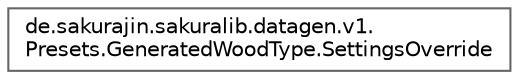 digraph "Graphical Class Hierarchy"
{
 // LATEX_PDF_SIZE
  bgcolor="transparent";
  edge [fontname=Helvetica,fontsize=10,labelfontname=Helvetica,labelfontsize=10];
  node [fontname=Helvetica,fontsize=10,shape=box,height=0.2,width=0.4];
  rankdir="LR";
  Node0 [label="de.sakurajin.sakuralib.datagen.v1.\lPresets.GeneratedWoodType.SettingsOverride",height=0.2,width=0.4,color="grey40", fillcolor="white", style="filled",URL="$interfacede_1_1sakurajin_1_1sakuralib_1_1datagen_1_1v1_1_1Presets_1_1GeneratedWoodType_1_1SettingsOverride.html",tooltip=" "];
}

